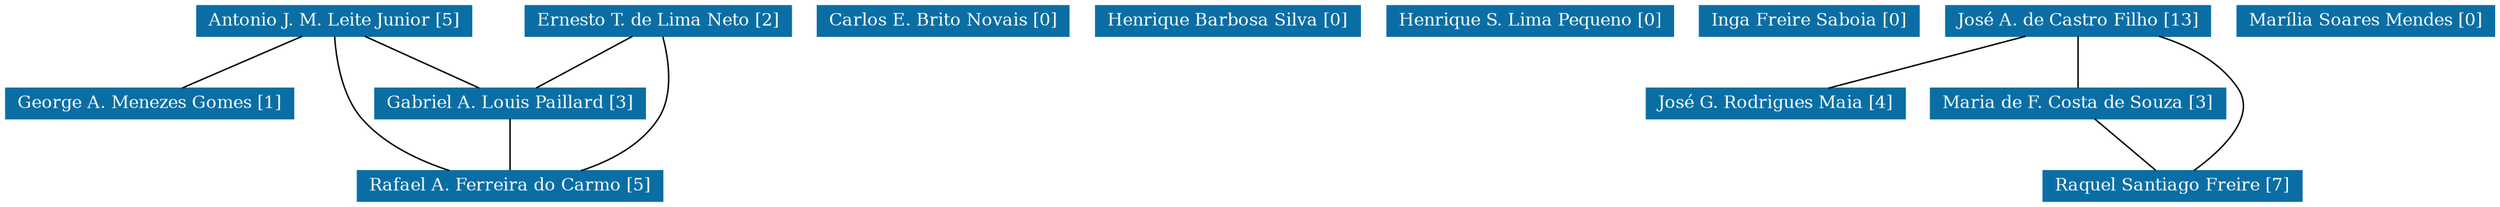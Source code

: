 strict graph grafo1 {
	graph [bb="0,0,1425,135",
		id=grafo1,
		overlap=False
	];
	node [fontsize=12,
		label="\N",
		shape=rectangle,
		style=filled
	];
	0	[URL="membro-2610619567290943.html",
		color="#0A6EA4",
		fontcolor="#FFFFFF",
		height=0.29167,
		label="Antonio J. M. Leite Junior [5]",
		pos="192,124.5",
		width=2.1944];
	3	[URL="membro-4427578264303416.html",
		color="#0A6EA4",
		fontcolor="#FFFFFF",
		height=0.29167,
		label="Gabriel A. Louis Paillard [3]",
		pos="296,67.5",
		width=2.1111];
	0 -- 3	[pos="210.12,113.92 229.09,103.89 258.72,88.216 277.74,78.155"];
	4	[URL="membro-5012576140529904.html",
		color="#0A6EA4",
		fontcolor="#FFFFFF",
		height=0.29167,
		label="George A. Menezes Gomes [1]",
		pos="82,67.5",
		width=2.2778];
	0 -- 4	[pos="172.84,113.92 152.77,103.89 121.43,88.216 101.31,78.155"];
	12	[URL="membro-3102406452063651.html",
		color="#0A6EA4",
		fontcolor="#FFFFFF",
		height=0.29167,
		label="Rafael A. Ferreira do Carmo [5]",
		pos="296,10.5",
		width=2.3333];
	0 -- 12	[pos="192.44,113.84 193.55,99.865 197.43,73.822 211,57 224.87,39.803 247.04,28.244 265.26,21.08"];
	3 -- 12	[pos="296,56.92 296,46.948 296,31.408 296,21.341"];
	1	[URL="membro-4467706783113621.html",
		color="#0A6EA4",
		fontcolor="#FFFFFF",
		height=0.29167,
		label="Carlos E. Brito Novais [0]",
		pos="544,124.5",
		width=1.9583];
	2	[URL="membro-3037263625761342.html",
		color="#0A6EA4",
		fontcolor="#FFFFFF",
		height=0.29167,
		label="Ernesto T. de Lima Neto [2]",
		pos="381,124.5",
		width=2.0694];
	2 -- 3	[pos="366.19,113.92 350.69,103.89 326.47,88.216 310.92,78.155"];
	2 -- 12	[pos="383.94,113.65 387.43,99.893 391.56,74.63 381,57 370.34,39.194 350.06,27.963 331.99,21.114"];
	5	[URL="membro-9848407021720705.html",
		color="#0A6EA4",
		fontcolor="#FFFFFF",
		height=0.29167,
		label="Henrique Barbosa Silva [0]",
		pos="706,124.5",
		width=2.0278];
	6	[URL="membro-8556816688689358.html",
		color="#0A6EA4",
		fontcolor="#FFFFFF",
		height=0.29167,
		label="Henrique S. Lima Pequeno [0]",
		pos="878,124.5",
		width=2.25];
	7	[URL="membro-4277758788188363.html",
		color="#0A6EA4",
		fontcolor="#FFFFFF",
		height=0.29167,
		label="Inga Freire Saboia [0]",
		pos="1037,124.5",
		width=1.6667];
	8	[URL="membro-1001172700194924.html",
		color="#0A6EA4",
		fontcolor="#FFFFFF",
		height=0.29167,
		label="José A. de Castro Filho [13]",
		pos="1190,124.5",
		width=2.0694];
	9	[URL="membro-0022110232147076.html",
		color="#0A6EA4",
		fontcolor="#FFFFFF",
		height=0.29167,
		label="José G. Rodrigues Maia [4]",
		pos="1017,67.5",
		width=2.0417];
	8 -- 9	[pos="1159.9,113.92 1128.2,103.86 1078.7,88.12 1047.1,78.063"];
	10	[URL="membro-8761933941200089.html",
		color="#0A6EA4",
		fontcolor="#FFFFFF",
		height=0.29167,
		label="Maria de F. Costa de Souza [3]",
		pos="1190,67.5",
		width=2.2639];
	8 -- 10	[pos="1190,113.92 1190,103.95 1190,88.408 1190,78.341"];
	13	[URL="membro-9322311013034336.html",
		color="#0A6EA4",
		fontcolor="#FFFFFF",
		height=0.29167,
		label="Raquel Santiago Freire [7]",
		pos="1245,10.5",
		width=1.9722];
	8 -- 13	[pos="1230.3,113.89 1249.2,107.15 1269.9,96.03 1281,78 1293.1,58.345 1271.6,34.284 1256.9,21.165"];
	10 -- 13	[pos="1199.6,56.92 1209.6,46.948 1225.1,31.408 1235.2,21.341"];
	11	[URL="membro-3731017260116598.html",
		color="#0A6EA4",
		fontcolor="#FFFFFF",
		height=0.29167,
		label="Marília Soares Mendes [0]",
		pos="1354,124.5",
		width=1.9722];
}
